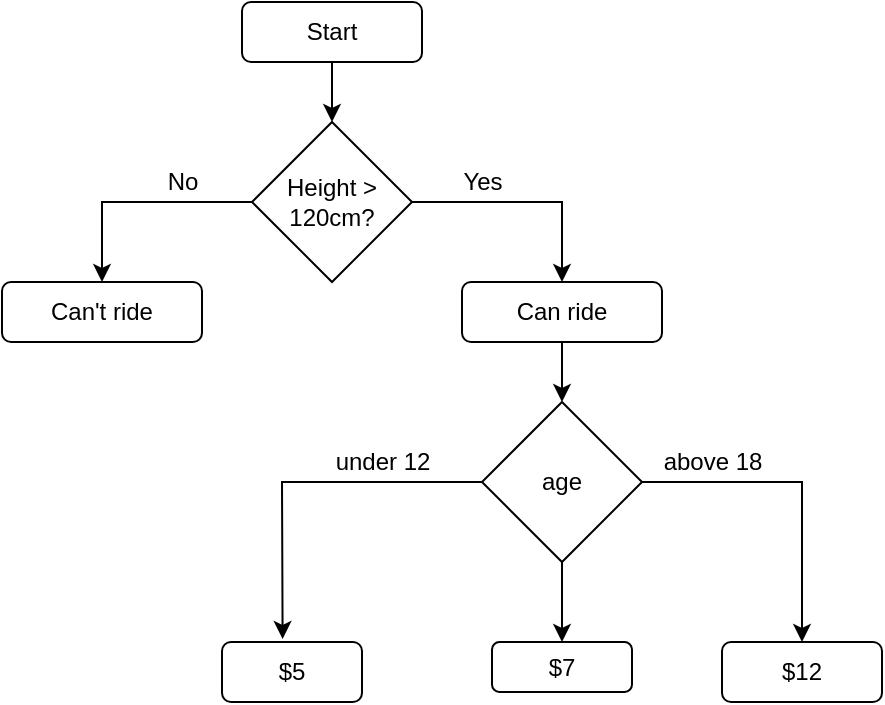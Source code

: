 <mxfile version="20.0.4" type="github">
  <diagram id="B60G05ayYUYfJ55UqfGe" name="Page-1">
    <mxGraphModel dx="1038" dy="547" grid="1" gridSize="10" guides="1" tooltips="1" connect="1" arrows="1" fold="1" page="1" pageScale="1" pageWidth="827" pageHeight="1169" math="0" shadow="0">
      <root>
        <mxCell id="0" />
        <mxCell id="1" parent="0" />
        <mxCell id="7pyzqDl1NFWd8ugFTlWD-1" value="Start" style="rounded=1;whiteSpace=wrap;html=1;" vertex="1" parent="1">
          <mxGeometry x="340" y="40" width="90" height="30" as="geometry" />
        </mxCell>
        <mxCell id="7pyzqDl1NFWd8ugFTlWD-2" value="Height &amp;gt; 120cm?" style="rhombus;whiteSpace=wrap;html=1;" vertex="1" parent="1">
          <mxGeometry x="345" y="100" width="80" height="80" as="geometry" />
        </mxCell>
        <mxCell id="7pyzqDl1NFWd8ugFTlWD-3" value="Can&#39;t ride" style="rounded=1;whiteSpace=wrap;html=1;" vertex="1" parent="1">
          <mxGeometry x="220" y="180" width="100" height="30" as="geometry" />
        </mxCell>
        <mxCell id="7pyzqDl1NFWd8ugFTlWD-16" style="edgeStyle=orthogonalEdgeStyle;rounded=0;orthogonalLoop=1;jettySize=auto;html=1;entryX=0.5;entryY=0;entryDx=0;entryDy=0;exitX=1;exitY=0.5;exitDx=0;exitDy=0;" edge="1" parent="1" source="7pyzqDl1NFWd8ugFTlWD-11" target="7pyzqDl1NFWd8ugFTlWD-13">
          <mxGeometry relative="1" as="geometry">
            <Array as="points">
              <mxPoint x="620" y="280" />
              <mxPoint x="620" y="330" />
            </Array>
          </mxGeometry>
        </mxCell>
        <mxCell id="7pyzqDl1NFWd8ugFTlWD-5" value="Can ride" style="rounded=1;whiteSpace=wrap;html=1;" vertex="1" parent="1">
          <mxGeometry x="450" y="180" width="100" height="30" as="geometry" />
        </mxCell>
        <mxCell id="7pyzqDl1NFWd8ugFTlWD-6" value="" style="endArrow=classic;html=1;rounded=0;entryX=0.5;entryY=0;entryDx=0;entryDy=0;" edge="1" parent="1" target="7pyzqDl1NFWd8ugFTlWD-5">
          <mxGeometry width="50" height="50" relative="1" as="geometry">
            <mxPoint x="425" y="140" as="sourcePoint" />
            <mxPoint x="520" y="140" as="targetPoint" />
            <Array as="points">
              <mxPoint x="500" y="140" />
            </Array>
          </mxGeometry>
        </mxCell>
        <mxCell id="7pyzqDl1NFWd8ugFTlWD-7" value="" style="endArrow=classic;html=1;rounded=0;exitX=0;exitY=0.5;exitDx=0;exitDy=0;" edge="1" parent="1" source="7pyzqDl1NFWd8ugFTlWD-2" target="7pyzqDl1NFWd8ugFTlWD-3">
          <mxGeometry width="50" height="50" relative="1" as="geometry">
            <mxPoint x="390" y="250" as="sourcePoint" />
            <mxPoint x="440" y="200" as="targetPoint" />
            <Array as="points">
              <mxPoint x="270" y="140" />
            </Array>
          </mxGeometry>
        </mxCell>
        <mxCell id="7pyzqDl1NFWd8ugFTlWD-8" value="No" style="text;html=1;align=center;verticalAlign=middle;resizable=0;points=[];autosize=1;strokeColor=none;fillColor=none;" vertex="1" parent="1">
          <mxGeometry x="290" y="115" width="40" height="30" as="geometry" />
        </mxCell>
        <mxCell id="7pyzqDl1NFWd8ugFTlWD-9" value="Yes" style="text;html=1;align=center;verticalAlign=middle;resizable=0;points=[];autosize=1;strokeColor=none;fillColor=none;" vertex="1" parent="1">
          <mxGeometry x="440" y="115" width="40" height="30" as="geometry" />
        </mxCell>
        <mxCell id="7pyzqDl1NFWd8ugFTlWD-10" value="" style="endArrow=classic;html=1;rounded=0;exitX=0.5;exitY=1;exitDx=0;exitDy=0;entryX=0.5;entryY=0;entryDx=0;entryDy=0;" edge="1" parent="1" source="7pyzqDl1NFWd8ugFTlWD-1" target="7pyzqDl1NFWd8ugFTlWD-2">
          <mxGeometry width="50" height="50" relative="1" as="geometry">
            <mxPoint x="390" y="250" as="sourcePoint" />
            <mxPoint x="430" y="90" as="targetPoint" />
          </mxGeometry>
        </mxCell>
        <mxCell id="7pyzqDl1NFWd8ugFTlWD-24" style="edgeStyle=orthogonalEdgeStyle;rounded=0;orthogonalLoop=1;jettySize=auto;html=1;entryX=0.5;entryY=0;entryDx=0;entryDy=0;" edge="1" parent="1" source="7pyzqDl1NFWd8ugFTlWD-11" target="7pyzqDl1NFWd8ugFTlWD-22">
          <mxGeometry relative="1" as="geometry" />
        </mxCell>
        <mxCell id="7pyzqDl1NFWd8ugFTlWD-11" value="age" style="rhombus;whiteSpace=wrap;html=1;" vertex="1" parent="1">
          <mxGeometry x="460" y="240" width="80" height="80" as="geometry" />
        </mxCell>
        <mxCell id="7pyzqDl1NFWd8ugFTlWD-12" value="$5" style="rounded=1;whiteSpace=wrap;html=1;" vertex="1" parent="1">
          <mxGeometry x="330" y="360" width="70" height="30" as="geometry" />
        </mxCell>
        <mxCell id="7pyzqDl1NFWd8ugFTlWD-13" value="$12" style="rounded=1;whiteSpace=wrap;html=1;" vertex="1" parent="1">
          <mxGeometry x="580" y="360" width="80" height="30" as="geometry" />
        </mxCell>
        <mxCell id="7pyzqDl1NFWd8ugFTlWD-14" value="" style="endArrow=classic;html=1;rounded=0;exitX=0;exitY=0.5;exitDx=0;exitDy=0;entryX=0.433;entryY=-0.05;entryDx=0;entryDy=0;entryPerimeter=0;" edge="1" parent="1" source="7pyzqDl1NFWd8ugFTlWD-11" target="7pyzqDl1NFWd8ugFTlWD-12">
          <mxGeometry width="50" height="50" relative="1" as="geometry">
            <mxPoint x="390" y="250" as="sourcePoint" />
            <mxPoint x="440" y="200" as="targetPoint" />
            <Array as="points">
              <mxPoint x="360" y="280" />
            </Array>
          </mxGeometry>
        </mxCell>
        <mxCell id="7pyzqDl1NFWd8ugFTlWD-17" value="" style="endArrow=classic;html=1;rounded=0;exitX=0.5;exitY=1;exitDx=0;exitDy=0;" edge="1" parent="1" source="7pyzqDl1NFWd8ugFTlWD-5" target="7pyzqDl1NFWd8ugFTlWD-11">
          <mxGeometry width="50" height="50" relative="1" as="geometry">
            <mxPoint x="390" y="250" as="sourcePoint" />
            <mxPoint x="440" y="200" as="targetPoint" />
          </mxGeometry>
        </mxCell>
        <mxCell id="7pyzqDl1NFWd8ugFTlWD-18" value="under 12" style="text;html=1;align=center;verticalAlign=middle;resizable=0;points=[];autosize=1;strokeColor=none;fillColor=none;" vertex="1" parent="1">
          <mxGeometry x="375" y="255" width="70" height="30" as="geometry" />
        </mxCell>
        <mxCell id="7pyzqDl1NFWd8ugFTlWD-19" value="above 18" style="text;html=1;align=center;verticalAlign=middle;resizable=0;points=[];autosize=1;strokeColor=none;fillColor=none;" vertex="1" parent="1">
          <mxGeometry x="540" y="255" width="70" height="30" as="geometry" />
        </mxCell>
        <mxCell id="7pyzqDl1NFWd8ugFTlWD-22" value="$7" style="rounded=1;whiteSpace=wrap;html=1;" vertex="1" parent="1">
          <mxGeometry x="465" y="360" width="70" height="25" as="geometry" />
        </mxCell>
      </root>
    </mxGraphModel>
  </diagram>
</mxfile>
